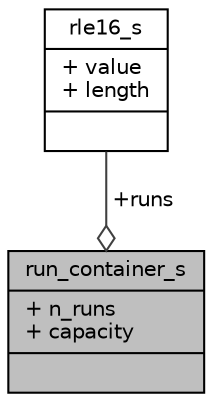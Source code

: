 digraph "run_container_s"
{
 // LATEX_PDF_SIZE
  edge [fontname="Helvetica",fontsize="10",labelfontname="Helvetica",labelfontsize="10"];
  node [fontname="Helvetica",fontsize="10",shape=record];
  Node1 [label="{run_container_s\n|+ n_runs\l+ capacity\l|}",height=0.2,width=0.4,color="black", fillcolor="grey75", style="filled", fontcolor="black",tooltip=" "];
  Node2 -> Node1 [color="grey25",fontsize="10",style="solid",label=" +runs" ,arrowhead="odiamond",fontname="Helvetica"];
  Node2 [label="{rle16_s\n|+ value\l+ length\l|}",height=0.2,width=0.4,color="black", fillcolor="white", style="filled",URL="$structrle16__s.html",tooltip=" "];
}
